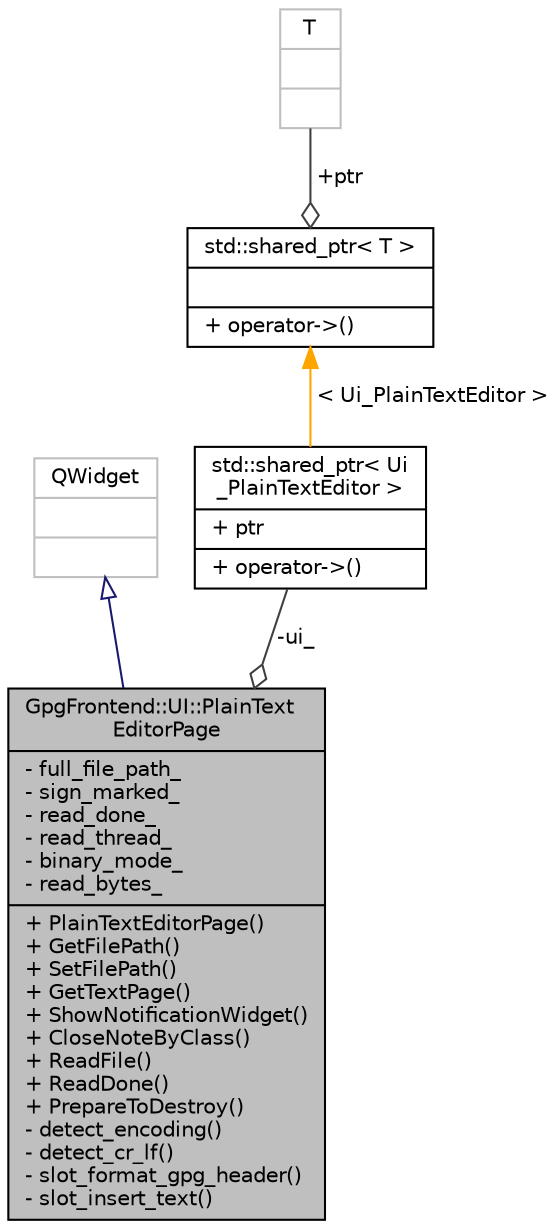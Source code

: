 digraph "GpgFrontend::UI::PlainTextEditorPage"
{
 // INTERACTIVE_SVG=YES
 // LATEX_PDF_SIZE
  edge [fontname="Helvetica",fontsize="10",labelfontname="Helvetica",labelfontsize="10"];
  node [fontname="Helvetica",fontsize="10",shape=record];
  Node1 [label="{GpgFrontend::UI::PlainText\lEditorPage\n|- full_file_path_\l- sign_marked_\l- read_done_\l- read_thread_\l- binary_mode_\l- read_bytes_\l|+ PlainTextEditorPage()\l+ GetFilePath()\l+ SetFilePath()\l+ GetTextPage()\l+ ShowNotificationWidget()\l+ CloseNoteByClass()\l+ ReadFile()\l+ ReadDone()\l+ PrepareToDestroy()\l- detect_encoding()\l- detect_cr_lf()\l- slot_format_gpg_header()\l- slot_insert_text()\l}",height=0.2,width=0.4,color="black", fillcolor="grey75", style="filled", fontcolor="black",tooltip="Class for handling a single tab of the tabwidget."];
  Node2 -> Node1 [dir="back",color="midnightblue",fontsize="10",style="solid",arrowtail="onormal",fontname="Helvetica"];
  Node2 [label="{QWidget\n||}",height=0.2,width=0.4,color="grey75", fillcolor="white", style="filled",tooltip=" "];
  Node3 -> Node1 [color="grey25",fontsize="10",style="solid",label=" -ui_" ,arrowhead="odiamond",fontname="Helvetica"];
  Node3 [label="{std::shared_ptr\< Ui\l_PlainTextEditor \>\n|+ ptr\l|+ operator-\>()\l}",height=0.2,width=0.4,color="black", fillcolor="white", style="filled",tooltip=" "];
  Node4 -> Node3 [dir="back",color="orange",fontsize="10",style="solid",label=" \< Ui_PlainTextEditor \>" ,fontname="Helvetica"];
  Node4 [label="{std::shared_ptr\< T \>\n||+ operator-\>()\l}",height=0.2,width=0.4,color="black", fillcolor="white", style="filled",tooltip=" "];
  Node5 -> Node4 [color="grey25",fontsize="10",style="solid",label=" +ptr" ,arrowhead="odiamond",fontname="Helvetica"];
  Node5 [label="{T\n||}",height=0.2,width=0.4,color="grey75", fillcolor="white", style="filled",tooltip=" "];
}
